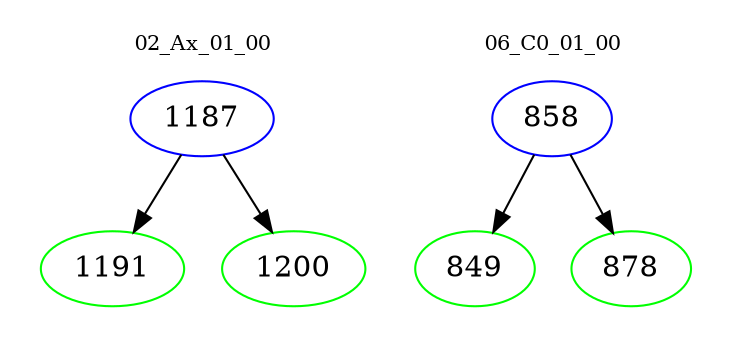 digraph{
subgraph cluster_0 {
color = white
label = "02_Ax_01_00";
fontsize=10;
T0_1187 [label="1187", color="blue"]
T0_1187 -> T0_1191 [color="black"]
T0_1191 [label="1191", color="green"]
T0_1187 -> T0_1200 [color="black"]
T0_1200 [label="1200", color="green"]
}
subgraph cluster_1 {
color = white
label = "06_C0_01_00";
fontsize=10;
T1_858 [label="858", color="blue"]
T1_858 -> T1_849 [color="black"]
T1_849 [label="849", color="green"]
T1_858 -> T1_878 [color="black"]
T1_878 [label="878", color="green"]
}
}

